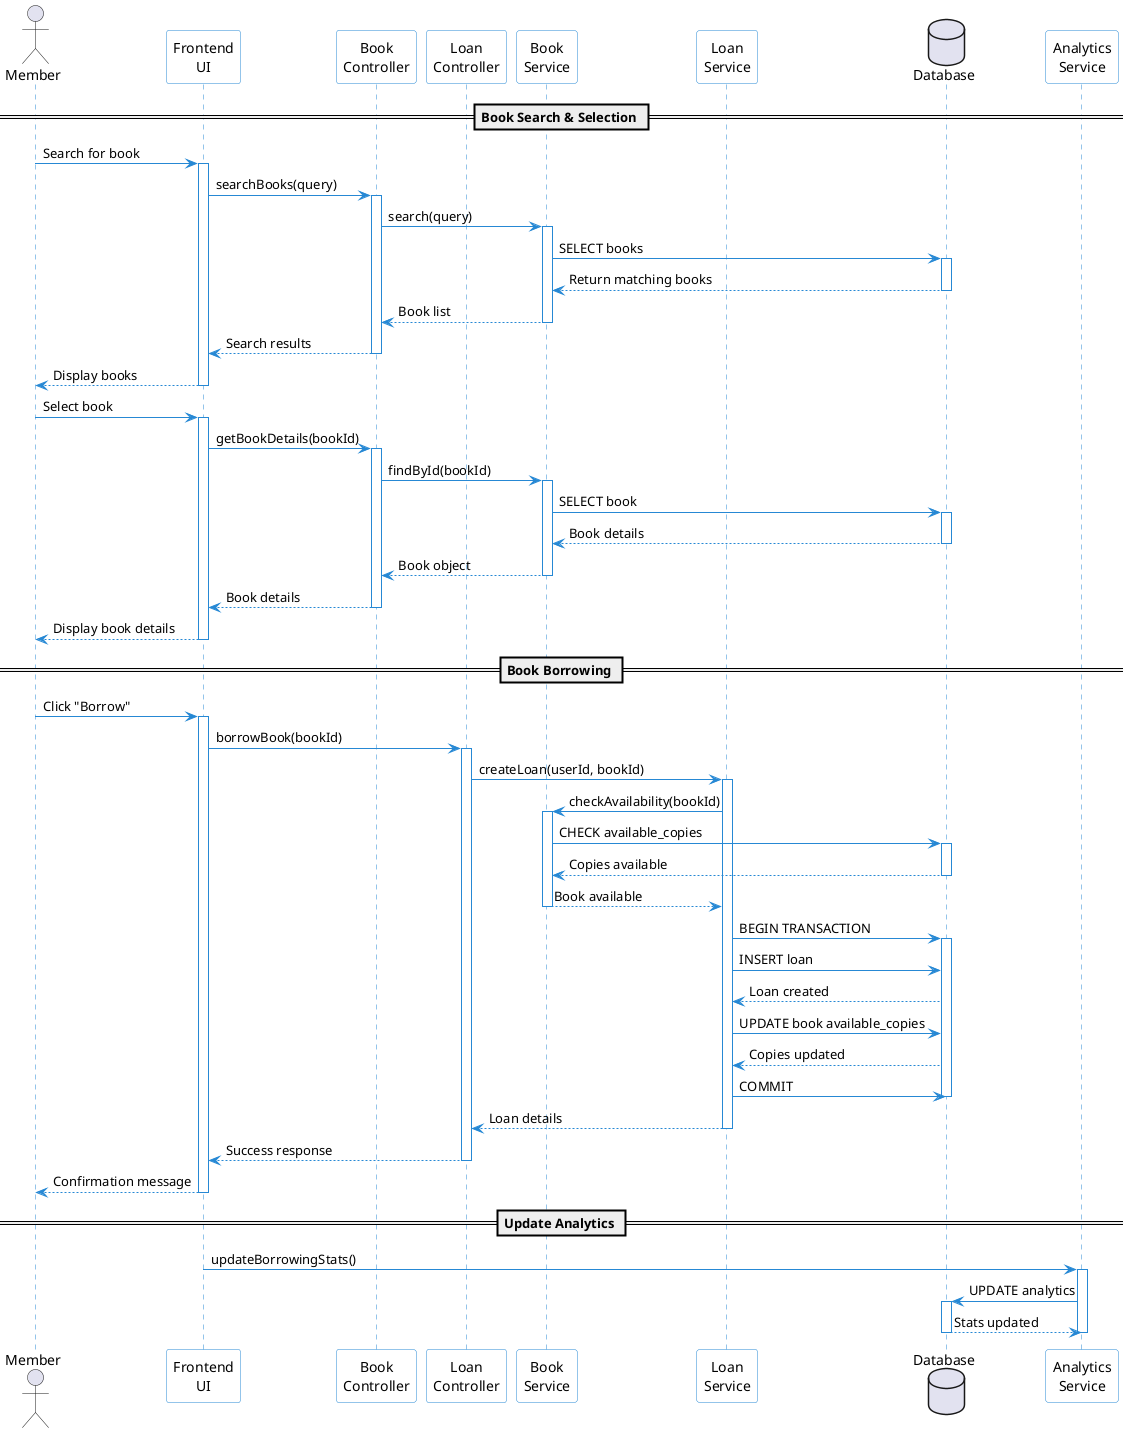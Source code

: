 @startuml Library Management System - Book Borrowing Sequence

skinparam sequence {
    ArrowColor #2688d4
    LifeLineBackgroundColor White
    LifeLineBorderColor #2688d4
    ParticipantBackgroundColor White
    ParticipantBorderColor #2688d4
}

actor Member
participant "Frontend\nUI" as UI
participant "Book\nController" as BookCtrl
participant "Loan\nController" as LoanCtrl
participant "Book\nService" as BookSvc
participant "Loan\nService" as LoanSvc
database "Database" as DB

== Book Search & Selection ==
Member -> UI: Search for book
activate UI
UI -> BookCtrl: searchBooks(query)
activate BookCtrl
BookCtrl -> BookSvc: search(query)
activate BookSvc
BookSvc -> DB: SELECT books
activate DB
DB --> BookSvc: Return matching books
deactivate DB
BookSvc --> BookCtrl: Book list
deactivate BookSvc
BookCtrl --> UI: Search results
deactivate BookCtrl
UI --> Member: Display books
deactivate UI

Member -> UI: Select book
activate UI
UI -> BookCtrl: getBookDetails(bookId)
activate BookCtrl
BookCtrl -> BookSvc: findById(bookId)
activate BookSvc
BookSvc -> DB: SELECT book
activate DB
DB --> BookSvc: Book details
deactivate DB
BookSvc --> BookCtrl: Book object
deactivate BookSvc
BookCtrl --> UI: Book details
deactivate BookCtrl
UI --> Member: Display book details
deactivate UI

== Book Borrowing ==
Member -> UI: Click "Borrow"
activate UI
UI -> LoanCtrl: borrowBook(bookId)
activate LoanCtrl
LoanCtrl -> LoanSvc: createLoan(userId, bookId)
activate LoanSvc

LoanSvc -> BookSvc: checkAvailability(bookId)
activate BookSvc
BookSvc -> DB: CHECK available_copies
activate DB
DB --> BookSvc: Copies available
deactivate DB
BookSvc --> LoanSvc: Book available
deactivate BookSvc

LoanSvc -> DB: BEGIN TRANSACTION
activate DB
LoanSvc -> DB: INSERT loan
DB --> LoanSvc: Loan created
LoanSvc -> DB: UPDATE book available_copies
DB --> LoanSvc: Copies updated
LoanSvc -> DB: COMMIT
deactivate DB

LoanSvc --> LoanCtrl: Loan details
deactivate LoanSvc
LoanCtrl --> UI: Success response
deactivate LoanCtrl
UI --> Member: Confirmation message
deactivate UI

== Update Analytics ==
UI -> "Analytics\nService" as AnalyticsSvc: updateBorrowingStats()
activate AnalyticsSvc
AnalyticsSvc -> DB: UPDATE analytics
activate DB
DB --> AnalyticsSvc: Stats updated
deactivate DB
deactivate AnalyticsSvc

@enduml
